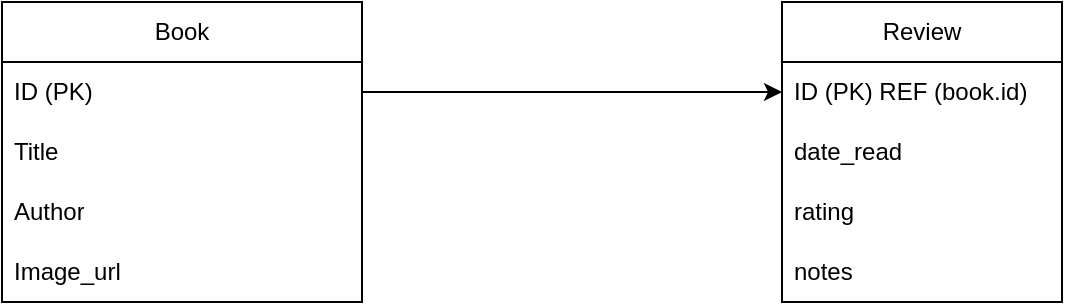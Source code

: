 <mxfile version="26.0.14">
  <diagram name="Page-1" id="ch95tSPGQR3Pyy4nlNeW">
    <mxGraphModel dx="2074" dy="1098" grid="1" gridSize="10" guides="1" tooltips="1" connect="1" arrows="1" fold="1" page="1" pageScale="1" pageWidth="850" pageHeight="1100" math="0" shadow="0">
      <root>
        <mxCell id="0" />
        <mxCell id="1" parent="0" />
        <mxCell id="p7qitjMI4Ts8V2Gp3P9H-1" value="Book" style="swimlane;fontStyle=0;childLayout=stackLayout;horizontal=1;startSize=30;horizontalStack=0;resizeParent=1;resizeParentMax=0;resizeLast=0;collapsible=1;marginBottom=0;whiteSpace=wrap;html=1;" vertex="1" parent="1">
          <mxGeometry x="140" y="480" width="180" height="150" as="geometry">
            <mxRectangle x="140" y="480" width="70" height="30" as="alternateBounds" />
          </mxGeometry>
        </mxCell>
        <mxCell id="p7qitjMI4Ts8V2Gp3P9H-2" value="ID (PK)" style="text;strokeColor=none;fillColor=none;align=left;verticalAlign=middle;spacingLeft=4;spacingRight=4;overflow=hidden;points=[[0,0.5],[1,0.5]];portConstraint=eastwest;rotatable=0;whiteSpace=wrap;html=1;" vertex="1" parent="p7qitjMI4Ts8V2Gp3P9H-1">
          <mxGeometry y="30" width="180" height="30" as="geometry" />
        </mxCell>
        <mxCell id="p7qitjMI4Ts8V2Gp3P9H-3" value="Title" style="text;strokeColor=none;fillColor=none;align=left;verticalAlign=middle;spacingLeft=4;spacingRight=4;overflow=hidden;points=[[0,0.5],[1,0.5]];portConstraint=eastwest;rotatable=0;whiteSpace=wrap;html=1;" vertex="1" parent="p7qitjMI4Ts8V2Gp3P9H-1">
          <mxGeometry y="60" width="180" height="30" as="geometry" />
        </mxCell>
        <mxCell id="p7qitjMI4Ts8V2Gp3P9H-4" value="Author" style="text;strokeColor=none;fillColor=none;align=left;verticalAlign=middle;spacingLeft=4;spacingRight=4;overflow=hidden;points=[[0,0.5],[1,0.5]];portConstraint=eastwest;rotatable=0;whiteSpace=wrap;html=1;" vertex="1" parent="p7qitjMI4Ts8V2Gp3P9H-1">
          <mxGeometry y="90" width="180" height="30" as="geometry" />
        </mxCell>
        <mxCell id="p7qitjMI4Ts8V2Gp3P9H-10" value="Image_url" style="text;strokeColor=none;fillColor=none;align=left;verticalAlign=middle;spacingLeft=4;spacingRight=4;overflow=hidden;points=[[0,0.5],[1,0.5]];portConstraint=eastwest;rotatable=0;whiteSpace=wrap;html=1;" vertex="1" parent="p7qitjMI4Ts8V2Gp3P9H-1">
          <mxGeometry y="120" width="180" height="30" as="geometry" />
        </mxCell>
        <mxCell id="p7qitjMI4Ts8V2Gp3P9H-6" value="Review" style="swimlane;fontStyle=0;childLayout=stackLayout;horizontal=1;startSize=30;horizontalStack=0;resizeParent=1;resizeParentMax=0;resizeLast=0;collapsible=1;marginBottom=0;whiteSpace=wrap;html=1;" vertex="1" parent="1">
          <mxGeometry x="530" y="480" width="140" height="150" as="geometry" />
        </mxCell>
        <mxCell id="p7qitjMI4Ts8V2Gp3P9H-7" value="ID (PK) REF (book.id)" style="text;strokeColor=none;fillColor=none;align=left;verticalAlign=middle;spacingLeft=4;spacingRight=4;overflow=hidden;points=[[0,0.5],[1,0.5]];portConstraint=eastwest;rotatable=0;whiteSpace=wrap;html=1;" vertex="1" parent="p7qitjMI4Ts8V2Gp3P9H-6">
          <mxGeometry y="30" width="140" height="30" as="geometry" />
        </mxCell>
        <mxCell id="p7qitjMI4Ts8V2Gp3P9H-8" value="date_read" style="text;strokeColor=none;fillColor=none;align=left;verticalAlign=middle;spacingLeft=4;spacingRight=4;overflow=hidden;points=[[0,0.5],[1,0.5]];portConstraint=eastwest;rotatable=0;whiteSpace=wrap;html=1;" vertex="1" parent="p7qitjMI4Ts8V2Gp3P9H-6">
          <mxGeometry y="60" width="140" height="30" as="geometry" />
        </mxCell>
        <mxCell id="p7qitjMI4Ts8V2Gp3P9H-9" value="rating" style="text;strokeColor=none;fillColor=none;align=left;verticalAlign=middle;spacingLeft=4;spacingRight=4;overflow=hidden;points=[[0,0.5],[1,0.5]];portConstraint=eastwest;rotatable=0;whiteSpace=wrap;html=1;" vertex="1" parent="p7qitjMI4Ts8V2Gp3P9H-6">
          <mxGeometry y="90" width="140" height="30" as="geometry" />
        </mxCell>
        <mxCell id="p7qitjMI4Ts8V2Gp3P9H-11" value="notes" style="text;strokeColor=none;fillColor=none;align=left;verticalAlign=middle;spacingLeft=4;spacingRight=4;overflow=hidden;points=[[0,0.5],[1,0.5]];portConstraint=eastwest;rotatable=0;whiteSpace=wrap;html=1;" vertex="1" parent="p7qitjMI4Ts8V2Gp3P9H-6">
          <mxGeometry y="120" width="140" height="30" as="geometry" />
        </mxCell>
        <mxCell id="p7qitjMI4Ts8V2Gp3P9H-13" style="edgeStyle=orthogonalEdgeStyle;rounded=0;orthogonalLoop=1;jettySize=auto;html=1;entryX=0;entryY=0.5;entryDx=0;entryDy=0;" edge="1" parent="1" source="p7qitjMI4Ts8V2Gp3P9H-2" target="p7qitjMI4Ts8V2Gp3P9H-7">
          <mxGeometry relative="1" as="geometry" />
        </mxCell>
      </root>
    </mxGraphModel>
  </diagram>
</mxfile>
